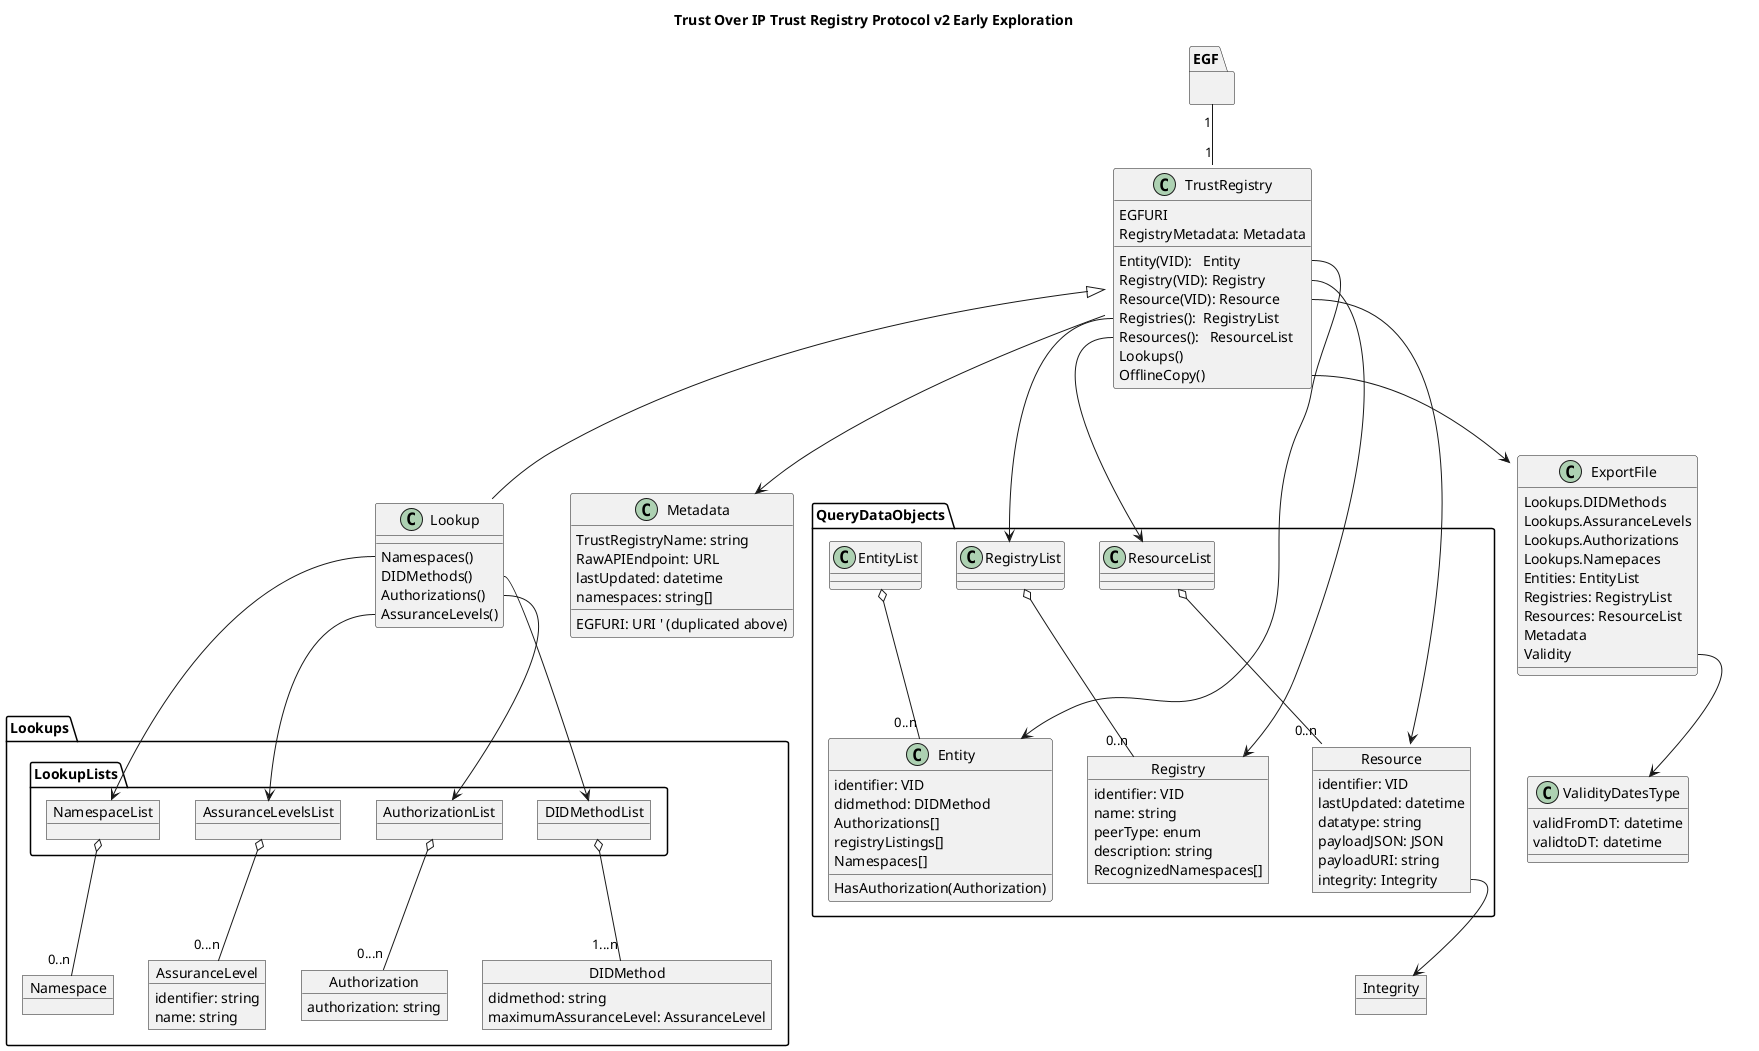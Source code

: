 @startuml



title Trust Over IP Trust Registry Protocol v2 Early Exploration

package EGF {

}



' object Error 
class TrustRegistry {
    EGFURI
    Entity(VID):   Entity
    Registry(VID): Registry
    Resource(VID): Resource
    Registries():  RegistryList
    Resources():   ResourceList
    RegistryMetadata: Metadata
    Lookups()
    OfflineCopy()
}

' class RegistryOfRegistries {
'     FindDID()
'     FindRegistry()
'     ListRegistries()


' }


class Lookup {
    Namespaces()
    DIDMethods() 
    Authorizations()
    ' ResourceTypes()
    ' CredentialTypes()
    ' CredentialSchemas()
    ' PresentationRequests()
    ' Overlays()
    AssuranceLevels()
     
}

class Metadata {
    EGFURI: URI ' (duplicated above)
    TrustRegistryName: string
    RawAPIEndpoint: URL 
    ' AuthorityClaim: string 
    lastUpdated: datetime 
    namespaces: string[]
    

    ' Languages() 
}

' inheritance
EGF "1" -- "1" TrustRegistry


TrustRegistry <|-- Lookup 

package QueryDataObjects {
    
    class RegistryList
    class ResourceList
    class EntityList

    class Entity {
        identifier: VID
        didmethod: DIDMethod
        Authorizations[]
        registryListings[]
        Namespaces[]
        HasAuthorization(Authorization)
    }

    object Registry {
        identifier: VID
        name: string
        peerType: enum
        description: string
        RecognizedNamespaces[]
    }
    object Resource {
        identifier: VID 
        lastUpdated: datetime
        datatype: string
        payloadJSON: JSON
        payloadURI: string
        integrity: Integrity
    }
}

object Integrity

package Lookups {
    package LookupLists {
        object NamespaceList
        object DIDMethodList
        object AssuranceLevelsList
        object AuthorizationList      
    }

    object DIDMethod {
        didmethod: string 
        maximumAssuranceLevel: AssuranceLevel
    }
    object Authorization {
        authorization: string 
    }

    ' object ResourceType {
    '     resourceTypeIdentifier: DID
    '     resourceTypeString: string
    '     description: string 
    ' }
    
    object Namespace
    object AssuranceLevel {
        identifier: string
        name: string
        'TODO multilingual
    }


}


class ExportFile {
    Lookups.DIDMethods
    Lookups.AssuranceLevels
    Lookups.Authorizations
    Lookups.Namepaces 
    Entities: EntityList
    Registries: RegistryList
    Resources: ResourceList 
    Metadata 
    Validity


}

Class ValidityDatesType {
    validFromDT: datetime
    validtoDT: datetime
}

EntityList o-- "0..n" Entity
RegistryList  o-- "0..n" Registry
ResourceList  o-- "0..n" Resource 

Resource::integrity --> Integrity

Lookup::DIDMethods --> DIDMethodList
Lookup::Authorizations --> AuthorizationList
Lookup::AssuranceLevels --> AssuranceLevelsList
Lookup::Namespaces --> NamespaceList

' METADATA related objects
TrustRegistry --> Metadata 
TrustRegistry::Entity --> Entity 
TrustRegistry::Registry --> Registry
TrustRegistry::Resource --> Resource
TrustRegistry::Registries --> RegistryList 
TrustRegistry::Resources --> ResourceList

ExportFile::Validity --> ValidityDatesType

DIDMethodList o-- "1...n" DIDMethod 
AuthorizationList o-- "0...n" Authorization
NamespaceList o-- "0..n" Namespace
' ResourceTypeList o-- "0...n" ResourceType


'' EXPORT FILE
TrustRegistry::OfflineCopy --> ExportFile
' ExportFile --> NamespaceList
' ExportFile --> DIDMethodList
' ExportFile --> AssuranceLevelsList
' ExportFile --> AuthorizationList
' ExportFile --> ResourceList 
' ExportFile --> EntityList


AssuranceLevelsList o-- "0...n" AssuranceLevel

'' Use Resources for assets
' Resource <|-- Overlay
' Resource <|-- CredentialSchema
' Resource <|-- PresentationRequest
' Resource <|-- CredentialType


@enduml
